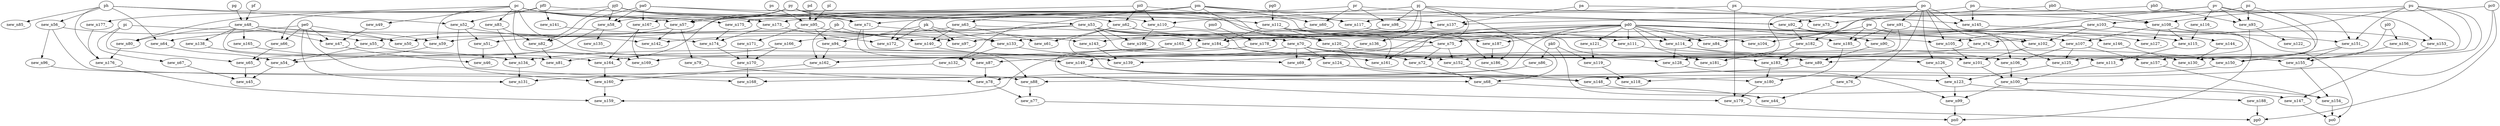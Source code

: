 digraph G {
    "new_n77_" -> "pn0";
    "new_n108_" -> "pn0";
    "new_n99_" -> "pn0";
    "pk0" -> "new_n44_";
    "new_n68_" -> "new_n44_";
    "new_n76_" -> "new_n44_";
    "new_n54_" -> "new_n45_";
    "new_n67_" -> "new_n45_";
    "new_n65_" -> "new_n45_";
    "new_n47_" -> "new_n46_";
    "new_n51_" -> "new_n46_";
    "new_n48_" -> "new_n47_";
    "pe0" -> "new_n47_";
    "new_n49_" -> "new_n47_";
    "pf" -> "new_n48_";
    "pg" -> "new_n48_";
    "pc" -> "new_n49_";
    "new_n48_" -> "new_n50_";
    "pe0" -> "new_n50_";
    "pm" -> "new_n50_";
    "new_n53_" -> "new_n51_";
    "new_n52_" -> "new_n51_";
    "pf0" -> "new_n52_";
    "ph" -> "new_n52_";
    "py" -> "new_n53_";
    "new_n64_" -> "new_n54_";
    "new_n55_" -> "new_n54_";
    "new_n59_" -> "new_n54_";
    "new_n57_" -> "new_n55_";
    "new_n56_" -> "new_n55_";
    "ph" -> "new_n56_";
    "py" -> "new_n57_";
    "ph" -> "new_n57_";
    "pi0" -> "new_n57_";
    "pa0" -> "new_n58_";
    "py" -> "new_n58_";
    "pj0" -> "new_n58_";
    "pc" -> "new_n59_";
    "new_n48_" -> "new_n59_";
    "new_n60_" -> "new_n59_";
    "pr" -> "new_n60_";
    "pm" -> "new_n60_";
    "new_n62_" -> "new_n61_";
    "new_n63_" -> "new_n61_";
    "py" -> "new_n62_";
    "pi0" -> "new_n62_";
    "pm" -> "new_n63_";
    "pe0" -> "new_n64_";
    "ph" -> "new_n64_";
    "pi" -> "new_n65_";
    "new_n66_" -> "new_n65_";
    "new_n58_" -> "new_n65_";
    "pe0" -> "new_n66_";
    "pf0" -> "new_n66_";
    "pi" -> "new_n67_";
    "pj" -> "new_n68_";
    "new_n56_" -> "new_n68_";
    "new_n72_" -> "new_n68_";
    "pd0" -> "new_n69_";
    "new_n70_" -> "new_n69_";
    "new_n71_" -> "new_n69_";
    "new_n63_" -> "new_n70_";
    "pr" -> "new_n71_";
    "py" -> "new_n71_";
    "pa0" -> "new_n71_";
    "new_n75_" -> "new_n72_";
    "new_n70_" -> "new_n72_";
    "new_n74_" -> "new_n72_";
    "pv" -> "new_n73_";
    "pa" -> "new_n73_";
    "pu" -> "new_n74_";
    "pd0" -> "new_n74_";
    "py" -> "new_n75_";
    "pd0" -> "new_n75_";
    "po" -> "new_n76_";
    "new_n78_" -> "new_n77_";
    "new_n88_" -> "new_n77_";
    "new_n79_" -> "new_n78_";
    "new_n86_" -> "new_n78_";
    "new_n87_" -> "new_n78_";
    "new_n57_" -> "new_n79_";
    "pc" -> "new_n80_";
    "new_n48_" -> "new_n80_";
    "new_n82_" -> "new_n81_";
    "py" -> "new_n81_";
    "new_n48_" -> "new_n81_";
    "pa0" -> "new_n82_";
    "pj0" -> "new_n82_";
    "new_n83_" -> "new_n82_";
    "pc" -> "new_n83_";
    "pa0" -> "new_n84_";
    "pv" -> "new_n84_";
    "pd0" -> "new_n84_";
    "ph" -> "new_n85_";
    "pk0" -> "new_n86_";
    "new_n75_" -> "new_n87_";
    "pc" -> "new_n87_";
    "new_n94_" -> "new_n88_";
    "new_n96_" -> "new_n88_";
    "new_n89_" -> "new_n88_";
    "new_n70_" -> "new_n89_";
    "new_n93_" -> "new_n89_";
    "new_n90_" -> "new_n89_";
    "new_n91_" -> "new_n90_";
    "new_n92_" -> "new_n90_";
    "po" -> "new_n91_";
    "po" -> "new_n92_";
    "pr" -> "new_n92_";
    "pm" -> "new_n92_";
    "pz" -> "new_n93_";
    "pv" -> "new_n93_";
    "ph0" -> "new_n93_";
    "new_n95_" -> "new_n94_";
    "pk" -> "new_n94_";
    "pl" -> "new_n95_";
    "ps" -> "new_n95_";
    "pd" -> "new_n95_";
    "new_n56_" -> "new_n96_";
    "pk" -> "new_n97_";
    "new_n95_" -> "new_n97_";
    "new_n98_" -> "new_n97_";
    "pr" -> "new_n98_";
    "pj" -> "new_n98_";
    "new_n128_" -> "new_n99_";
    "new_n123_" -> "new_n99_";
    "new_n100_" -> "new_n99_";
    "new_n101_" -> "new_n100_";
    "new_n106_" -> "new_n100_";
    "new_n113_" -> "new_n100_";
    "new_n102_" -> "new_n101_";
    "new_n62_" -> "new_n101_";
    "new_n105_" -> "new_n101_";
    "pd0" -> "new_n102_";
    "po" -> "new_n102_";
    "new_n103_" -> "new_n102_";
    "pz" -> "new_n103_";
    "pd0" -> "new_n104_";
    "pw" -> "new_n104_";
    "po" -> "new_n105_";
    "new_n103_" -> "new_n105_";
    "new_n53_" -> "new_n105_";
    "new_n111_" -> "new_n106_";
    "new_n107_" -> "new_n106_";
    "pw" -> "new_n106_";
    "new_n92_" -> "new_n107_";
    "new_n108_" -> "new_n107_";
    "pb0" -> "new_n108_";
    "pc0" -> "new_n108_";
    "px" -> "new_n108_";
    "new_n53_" -> "new_n109_";
    "new_n110_" -> "new_n109_";
    "px" -> "new_n110_";
    "pj0" -> "new_n110_";
    "pi0" -> "new_n110_";
    "new_n112_" -> "new_n111_";
    "pd0" -> "new_n111_";
    "pf0" -> "new_n112_";
    "pg0" -> "new_n112_";
    "new_n114_" -> "new_n113_";
    "pz" -> "new_n113_";
    "new_n115_" -> "new_n113_";
    "pd0" -> "new_n114_";
    "new_n112_" -> "new_n114_";
    "ph0" -> "new_n114_";
    "new_n108_" -> "new_n115_";
    "new_n116_" -> "new_n115_";
    "new_n117_" -> "new_n115_";
    "pv" -> "new_n116_";
    "pn" -> "new_n117_";
    "pm" -> "new_n117_";
    "pc" -> "new_n117_";
    "new_n120_" -> "new_n118_";
    "new_n119_" -> "new_n118_";
    "pc0" -> "new_n118_";
    "new_n121_" -> "new_n119_";
    "pk0" -> "new_n119_";
    "new_n53_" -> "new_n120_";
    "new_n110_" -> "new_n120_";
    "new_n112_" -> "new_n120_";
    "pd0" -> "new_n121_";
    "new_n93_" -> "new_n122_";
    "new_n124_" -> "new_n123_";
    "new_n126_" -> "new_n123_";
    "new_n125_" -> "new_n123_";
    "new_n70_" -> "new_n124_";
    "pw" -> "new_n125_";
    "new_n107_" -> "new_n125_";
    "pu" -> "new_n125_";
    "new_n114_" -> "new_n126_";
    "po" -> "new_n126_";
    "new_n108_" -> "new_n127_";
    "new_n91_" -> "new_n127_";
    "new_n53_" -> "new_n128_";
    "new_n114_" -> "new_n128_";
    "po" -> "new_n128_";
    "new_n147_" -> "po0";
    "new_n108_" -> "po0";
    "new_n154_" -> "po0";
    "new_n146_" -> "new_n130_";
    "new_n144_" -> "new_n130_";
    "pl0" -> "new_n130_";
    "pe0" -> "new_n131_";
    "new_n132_" -> "new_n131_";
    "new_n134_" -> "new_n131_";
    "new_n133_" -> "new_n132_";
    "pm" -> "new_n132_";
    "pk" -> "new_n133_";
    "pj" -> "new_n133_";
    "pb" -> "new_n133_";
    "new_n83_" -> "new_n134_";
    "new_n136_" -> "new_n134_";
    "new_n138_" -> "new_n134_";
    "new_n58_" -> "new_n135_";
    "new_n137_" -> "new_n136_";
    "pj0" -> "new_n137_";
    "pa" -> "new_n137_";
    "pu" -> "new_n137_";
    "new_n48_" -> "new_n138_";
    "new_n140_" -> "new_n139_";
    "pd0" -> "new_n139_";
    "new_n143_" -> "new_n139_";
    "new_n53_" -> "new_n140_";
    "new_n63_" -> "new_n140_";
    "new_n141_" -> "new_n140_";
    "pf0" -> "new_n141_";
    "new_n57_" -> "new_n142_";
    "new_n63_" -> "new_n142_";
    "pi" -> "new_n142_";
    "new_n71_" -> "new_n143_";
    "new_n137_" -> "new_n143_";
    "new_n145_" -> "new_n144_";
    "pj" -> "new_n145_";
    "po" -> "new_n145_";
    "pn" -> "new_n145_";
    "new_n91_" -> "new_n146_";
    "new_n148_" -> "new_n147_";
    "new_n153_" -> "new_n147_";
    "new_n149_" -> "new_n148_";
    "new_n152_" -> "new_n148_";
    "new_n150_" -> "new_n148_";
    "new_n70_" -> "new_n149_";
    "new_n71_" -> "new_n149_";
    "pu" -> "new_n150_";
    "new_n151_" -> "new_n150_";
    "new_n70_" -> "new_n150_";
    "pv" -> "new_n151_";
    "new_n103_" -> "new_n151_";
    "pu" -> "new_n151_";
    "pu" -> "new_n152_";
    "new_n75_" -> "new_n152_";
    "pc" -> "new_n152_";
    "pn" -> "new_n153_";
    "new_n103_" -> "new_n153_";
    "new_n155_" -> "new_n154_";
    "new_n157_" -> "new_n154_";
    "new_n100_" -> "new_n154_";
    "new_n156_" -> "new_n155_";
    "new_n151_" -> "new_n155_";
    "new_n120_" -> "new_n155_";
    "pl0" -> "new_n156_";
    "pv" -> "new_n157_";
    "new_n107_" -> "new_n157_";
    "new_n179_" -> "pp0";
    "pc0" -> "pp0";
    "new_n188_" -> "pp0";
    "new_n176_" -> "new_n159_";
    "new_n160_" -> "new_n159_";
    "new_n178_" -> "new_n159_";
    "new_n52_" -> "new_n160_";
    "new_n162_" -> "new_n160_";
    "new_n164_" -> "new_n160_";
    "pj" -> "new_n161_";
    "pm" -> "new_n161_";
    "new_n133_" -> "new_n161_";
    "pb" -> "new_n162_";
    "new_n94_" -> "new_n162_";
    "new_n163_" -> "new_n162_";
    "pj" -> "new_n163_";
    "new_n167_" -> "new_n164_";
    "new_n166_" -> "new_n164_";
    "new_n165_" -> "new_n164_";
    "new_n48_" -> "new_n165_";
    "new_n53_" -> "new_n166_";
    "pa0" -> "new_n167_";
    "py" -> "new_n167_";
    "pd0" -> "new_n168_";
    "new_n170_" -> "new_n168_";
    "pe0" -> "new_n168_";
    "new_n167_" -> "new_n169_";
    "new_n163_" -> "new_n169_";
    "new_n55_" -> "new_n169_";
    "new_n171_" -> "new_n170_";
    "new_n174_" -> "new_n170_";
    "new_n166_" -> "new_n170_";
    "new_n95_" -> "new_n171_";
    "pk" -> "new_n172_";
    "pm" -> "new_n172_";
    "new_n173_" -> "new_n172_";
    "pc" -> "new_n173_";
    "pj0" -> "new_n173_";
    "pj" -> "new_n173_";
    "new_n173_" -> "new_n174_";
    "new_n175_" -> "new_n174_";
    "new_n52_" -> "new_n174_";
    "pj" -> "new_n175_";
    "pc" -> "new_n175_";
    "ph" -> "new_n176_";
    "new_n177_" -> "new_n176_";
    "new_n80_" -> "new_n176_";
    "pj0" -> "new_n177_";
    "new_n103_" -> "new_n178_";
    "pm0" -> "new_n178_";
    "new_n184_" -> "new_n179_";
    "px" -> "new_n179_";
    "new_n180_" -> "new_n179_";
    "new_n185_" -> "new_n180_";
    "new_n62_" -> "new_n180_";
    "new_n183_" -> "new_n180_";
    "pd0" -> "new_n181_";
    "new_n182_" -> "new_n181_";
    "new_n112_" -> "new_n181_";
    "pb0" -> "new_n182_";
    "new_n92_" -> "new_n182_";
    "new_n91_" -> "new_n183_";
    "new_n182_" -> "new_n183_";
    "new_n184_" -> "new_n183_";
    "pd0" -> "new_n184_";
    "new_n112_" -> "new_n184_";
    "new_n53_" -> "new_n184_";
    "pd0" -> "new_n185_";
    "new_n91_" -> "new_n185_";
    "pw" -> "new_n185_";
    "pi0" -> "new_n186_";
    "new_n112_" -> "new_n186_";
    "new_n187_" -> "new_n186_";
    "pd0" -> "new_n187_";
    "new_n62_" -> "new_n187_";
    "new_n123_" -> "new_n188_";
}
